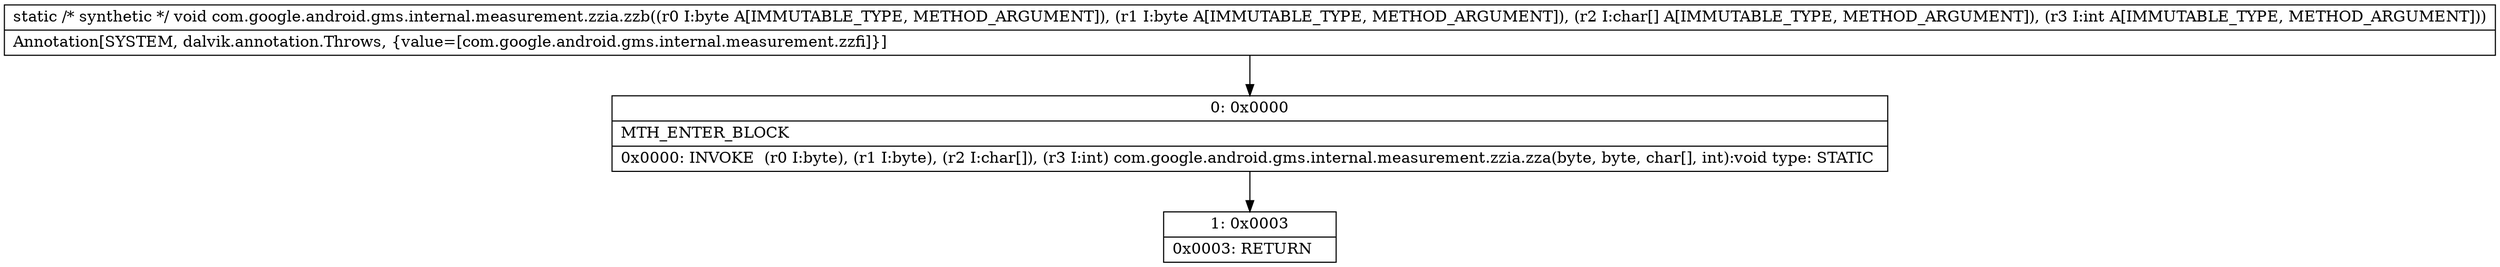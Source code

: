 digraph "CFG forcom.google.android.gms.internal.measurement.zzia.zzb(BB[CI)V" {
Node_0 [shape=record,label="{0\:\ 0x0000|MTH_ENTER_BLOCK\l|0x0000: INVOKE  (r0 I:byte), (r1 I:byte), (r2 I:char[]), (r3 I:int) com.google.android.gms.internal.measurement.zzia.zza(byte, byte, char[], int):void type: STATIC \l}"];
Node_1 [shape=record,label="{1\:\ 0x0003|0x0003: RETURN   \l}"];
MethodNode[shape=record,label="{static \/* synthetic *\/ void com.google.android.gms.internal.measurement.zzia.zzb((r0 I:byte A[IMMUTABLE_TYPE, METHOD_ARGUMENT]), (r1 I:byte A[IMMUTABLE_TYPE, METHOD_ARGUMENT]), (r2 I:char[] A[IMMUTABLE_TYPE, METHOD_ARGUMENT]), (r3 I:int A[IMMUTABLE_TYPE, METHOD_ARGUMENT]))  | Annotation[SYSTEM, dalvik.annotation.Throws, \{value=[com.google.android.gms.internal.measurement.zzfi]\}]\l}"];
MethodNode -> Node_0;
Node_0 -> Node_1;
}

